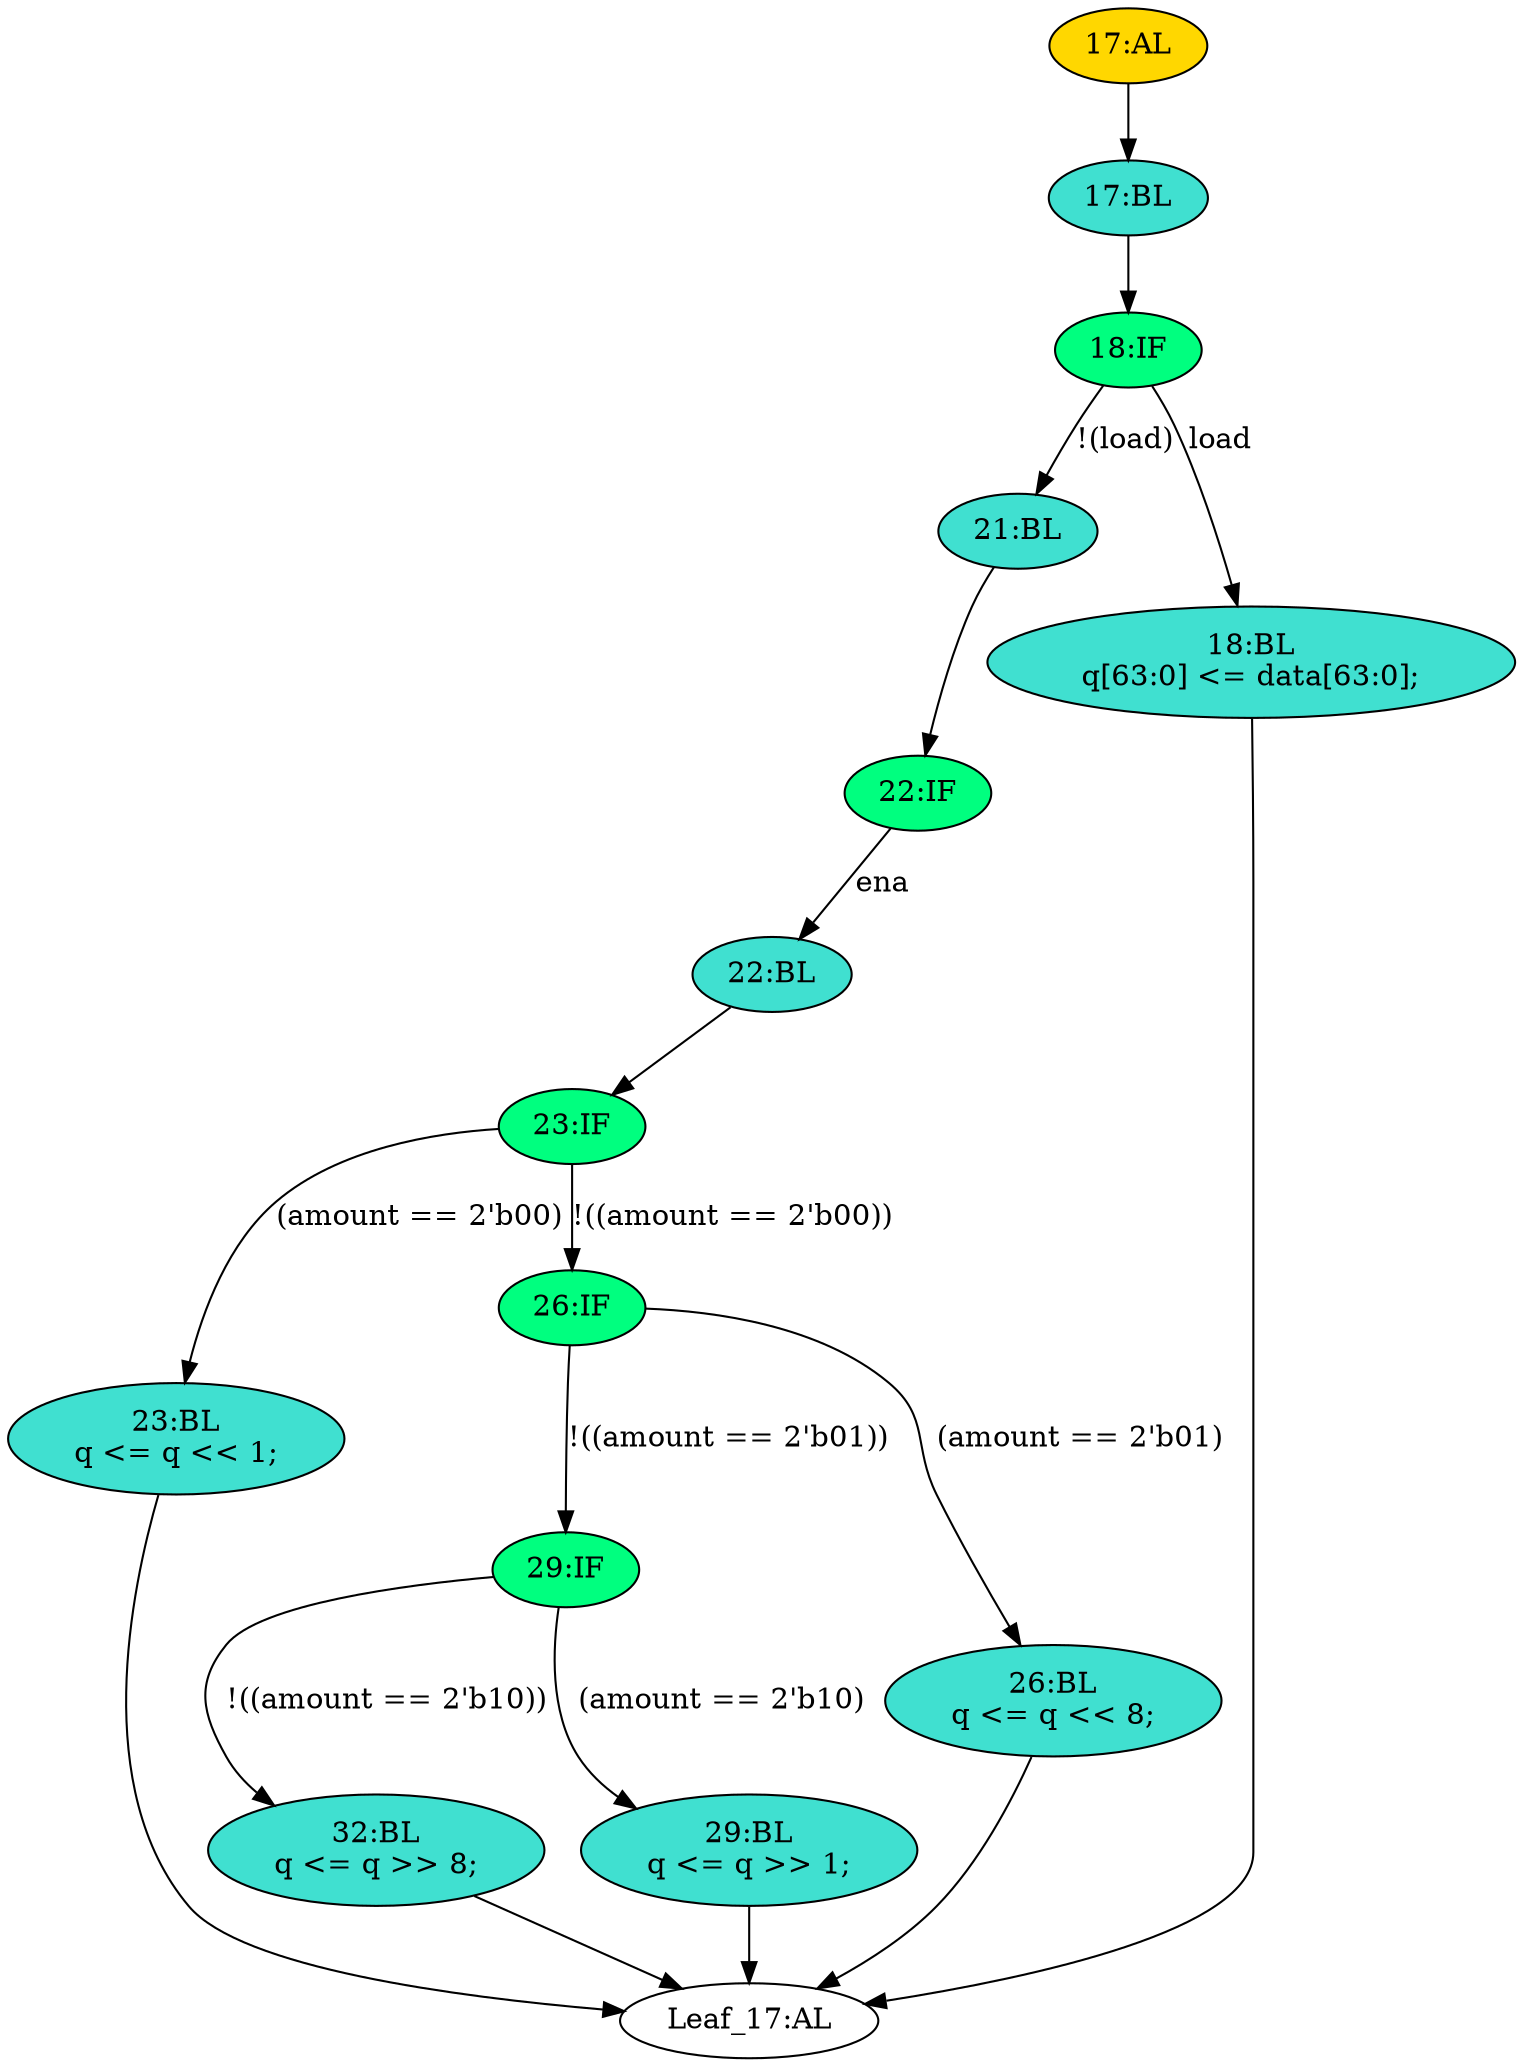strict digraph "" {
	node [label="\N"];
	"17:AL"	[ast="<pyverilog.vparser.ast.Always object at 0x7f9774d6fbd0>",
		clk_sens=True,
		fillcolor=gold,
		label="17:AL",
		sens="['clk']",
		statements="[]",
		style=filled,
		typ=Always,
		use_var="['load', 'ena', 'amount', 'data', 'q']"];
	"17:BL"	[ast="<pyverilog.vparser.ast.Block object at 0x7f9774d6fd90>",
		fillcolor=turquoise,
		label="17:BL",
		statements="[]",
		style=filled,
		typ=Block];
	"17:AL" -> "17:BL"	[cond="[]",
		lineno=None];
	"23:IF"	[ast="<pyverilog.vparser.ast.IfStatement object at 0x7f9774d6ff50>",
		fillcolor=springgreen,
		label="23:IF",
		statements="[]",
		style=filled,
		typ=IfStatement];
	"23:BL"	[ast="<pyverilog.vparser.ast.Block object at 0x7f97748a8890>",
		fillcolor=turquoise,
		label="23:BL
q <= q << 1;",
		statements="[<pyverilog.vparser.ast.NonblockingSubstitution object at 0x7f97748a88d0>]",
		style=filled,
		typ=Block];
	"23:IF" -> "23:BL"	[cond="['amount']",
		label="(amount == 2'b00)",
		lineno=23];
	"26:IF"	[ast="<pyverilog.vparser.ast.IfStatement object at 0x7f9774d6ff90>",
		fillcolor=springgreen,
		label="26:IF",
		statements="[]",
		style=filled,
		typ=IfStatement];
	"23:IF" -> "26:IF"	[cond="['amount']",
		label="!((amount == 2'b00))",
		lineno=23];
	"22:IF"	[ast="<pyverilog.vparser.ast.IfStatement object at 0x7f9774d6fe90>",
		fillcolor=springgreen,
		label="22:IF",
		statements="[]",
		style=filled,
		typ=IfStatement];
	"22:BL"	[ast="<pyverilog.vparser.ast.Block object at 0x7f9774d6ff10>",
		fillcolor=turquoise,
		label="22:BL",
		statements="[]",
		style=filled,
		typ=Block];
	"22:IF" -> "22:BL"	[cond="['ena']",
		label=ena,
		lineno=22];
	"21:BL"	[ast="<pyverilog.vparser.ast.Block object at 0x7f9774d6fe50>",
		fillcolor=turquoise,
		label="21:BL",
		statements="[]",
		style=filled,
		typ=Block];
	"21:BL" -> "22:IF"	[cond="[]",
		lineno=None];
	"29:IF"	[ast="<pyverilog.vparser.ast.IfStatement object at 0x7f9774d6ffd0>",
		fillcolor=springgreen,
		label="29:IF",
		statements="[]",
		style=filled,
		typ=IfStatement];
	"32:BL"	[ast="<pyverilog.vparser.ast.Block object at 0x7f97748a8050>",
		fillcolor=turquoise,
		label="32:BL
q <= q >> 8;",
		statements="[<pyverilog.vparser.ast.NonblockingSubstitution object at 0x7f97748a8090>]",
		style=filled,
		typ=Block];
	"29:IF" -> "32:BL"	[cond="['amount']",
		label="!((amount == 2'b10))",
		lineno=29];
	"29:BL"	[ast="<pyverilog.vparser.ast.Block object at 0x7f97748a8290>",
		fillcolor=turquoise,
		label="29:BL
q <= q >> 1;",
		statements="[<pyverilog.vparser.ast.NonblockingSubstitution object at 0x7f97748a82d0>]",
		style=filled,
		typ=Block];
	"29:IF" -> "29:BL"	[cond="['amount']",
		label="(amount == 2'b10)",
		lineno=29];
	"18:IF"	[ast="<pyverilog.vparser.ast.IfStatement object at 0x7f9774d6fdd0>",
		fillcolor=springgreen,
		label="18:IF",
		statements="[]",
		style=filled,
		typ=IfStatement];
	"17:BL" -> "18:IF"	[cond="[]",
		lineno=None];
	"18:IF" -> "21:BL"	[cond="['load']",
		label="!(load)",
		lineno=18];
	"18:BL"	[ast="<pyverilog.vparser.ast.Block object at 0x7f97748a8c50>",
		fillcolor=turquoise,
		label="18:BL
q[63:0] <= data[63:0];",
		statements="[<pyverilog.vparser.ast.NonblockingSubstitution object at 0x7f97748a8c90>]",
		style=filled,
		typ=Block];
	"18:IF" -> "18:BL"	[cond="['load']",
		label=load,
		lineno=18];
	"26:BL"	[ast="<pyverilog.vparser.ast.Block object at 0x7f97748a8590>",
		fillcolor=turquoise,
		label="26:BL
q <= q << 8;",
		statements="[<pyverilog.vparser.ast.NonblockingSubstitution object at 0x7f97748a85d0>]",
		style=filled,
		typ=Block];
	"Leaf_17:AL"	[def_var="['q']",
		label="Leaf_17:AL"];
	"26:BL" -> "Leaf_17:AL"	[cond="[]",
		lineno=None];
	"18:BL" -> "Leaf_17:AL"	[cond="[]",
		lineno=None];
	"32:BL" -> "Leaf_17:AL"	[cond="[]",
		lineno=None];
	"23:BL" -> "Leaf_17:AL"	[cond="[]",
		lineno=None];
	"26:IF" -> "29:IF"	[cond="['amount']",
		label="!((amount == 2'b01))",
		lineno=26];
	"26:IF" -> "26:BL"	[cond="['amount']",
		label="(amount == 2'b01)",
		lineno=26];
	"22:BL" -> "23:IF"	[cond="[]",
		lineno=None];
	"29:BL" -> "Leaf_17:AL"	[cond="[]",
		lineno=None];
}
